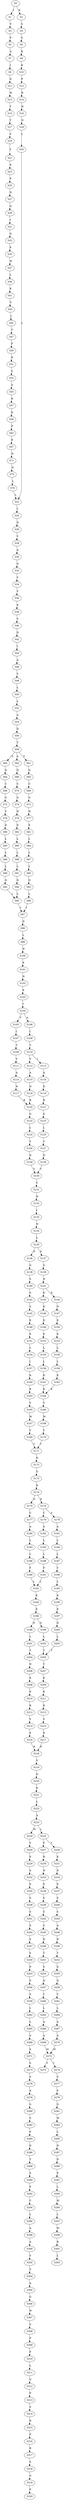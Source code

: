 strict digraph  {
	S0 -> S1 [ label = I ];
	S0 -> S2 [ label = K ];
	S1 -> S3 [ label = V ];
	S2 -> S4 [ label = S ];
	S3 -> S5 [ label = P ];
	S4 -> S6 [ label = S ];
	S5 -> S7 [ label = A ];
	S6 -> S8 [ label = R ];
	S7 -> S9 [ label = I ];
	S8 -> S10 [ label = R ];
	S9 -> S11 [ label = D ];
	S10 -> S12 [ label = P ];
	S11 -> S13 [ label = M ];
	S12 -> S14 [ label = R ];
	S13 -> S15 [ label = T ];
	S14 -> S16 [ label = H ];
	S15 -> S17 [ label = T ];
	S16 -> S18 [ label = N ];
	S17 -> S19 [ label = S ];
	S18 -> S20 [ label = L ];
	S19 -> S21 [ label = Y ];
	S20 -> S22 [ label = L ];
	S21 -> S23 [ label = E ];
	S22 -> S24 [ label = I ];
	S23 -> S25 [ label = P ];
	S24 -> S26 [ label = D ];
	S25 -> S27 [ label = N ];
	S26 -> S28 [ label = V ];
	S27 -> S29 [ label = Q ];
	S28 -> S30 [ label = A ];
	S29 -> S31 [ label = I ];
	S30 -> S32 [ label = G ];
	S31 -> S33 [ label = Q ];
	S32 -> S34 [ label = V ];
	S33 -> S35 [ label = E ];
	S34 -> S36 [ label = V ];
	S35 -> S37 [ label = M ];
	S36 -> S38 [ label = E ];
	S37 -> S39 [ label = L ];
	S38 -> S40 [ label = S ];
	S39 -> S41 [ label = K ];
	S40 -> S42 [ label = D ];
	S41 -> S43 [ label = V ];
	S42 -> S44 [ label = I ];
	S43 -> S45 [ label = I ];
	S44 -> S46 [ label = A ];
	S45 -> S47 [ label = T ];
	S46 -> S48 [ label = V ];
	S47 -> S49 [ label = P ];
	S48 -> S50 [ label = L ];
	S49 -> S51 [ label = R ];
	S50 -> S52 [ label = L ];
	S51 -> S53 [ label = S ];
	S52 -> S54 [ label = A ];
	S53 -> S55 [ label = S ];
	S54 -> S56 [ label = D ];
	S55 -> S57 [ label = R ];
	S56 -> S58 [ label = T ];
	S57 -> S59 [ label = K ];
	S58 -> S60 [ label = S ];
	S58 -> S61 [ label = T ];
	S58 -> S62 [ label = A ];
	S59 -> S63 [ label = P ];
	S60 -> S64 [ label = Q ];
	S61 -> S65 [ label = Q ];
	S62 -> S66 [ label = Q ];
	S63 -> S67 [ label = R ];
	S64 -> S68 [ label = C ];
	S65 -> S69 [ label = C ];
	S66 -> S70 [ label = C ];
	S67 -> S71 [ label = H ];
	S68 -> S72 [ label = G ];
	S69 -> S73 [ label = G ];
	S70 -> S74 [ label = G ];
	S71 -> S75 [ label = N ];
	S72 -> S76 [ label = Y ];
	S73 -> S77 [ label = H ];
	S74 -> S78 [ label = H ];
	S75 -> S79 [ label = L ];
	S76 -> S80 [ label = D ];
	S77 -> S81 [ label = E ];
	S78 -> S82 [ label = D ];
	S79 -> S22 [ label = L ];
	S80 -> S83 [ label = L ];
	S81 -> S84 [ label = L ];
	S82 -> S85 [ label = L ];
	S83 -> S86 [ label = L ];
	S84 -> S87 [ label = L ];
	S85 -> S88 [ label = L ];
	S86 -> S89 [ label = L ];
	S87 -> S90 [ label = L ];
	S88 -> S91 [ label = L ];
	S89 -> S92 [ label = Q ];
	S90 -> S93 [ label = Q ];
	S91 -> S94 [ label = Q ];
	S92 -> S95 [ label = L ];
	S93 -> S96 [ label = L ];
	S94 -> S95 [ label = L ];
	S95 -> S97 [ label = I ];
	S96 -> S97 [ label = I ];
	S97 -> S98 [ label = D ];
	S98 -> S99 [ label = L ];
	S99 -> S100 [ label = N ];
	S100 -> S101 [ label = E ];
	S101 -> S102 [ label = N ];
	S102 -> S103 [ label = E ];
	S103 -> S104 [ label = I ];
	S104 -> S105 [ label = T ];
	S104 -> S106 [ label = A ];
	S105 -> S107 [ label = I ];
	S106 -> S108 [ label = I ];
	S107 -> S109 [ label = T ];
	S108 -> S110 [ label = T ];
	S109 -> S111 [ label = V ];
	S110 -> S112 [ label = V ];
	S110 -> S113 [ label = I ];
	S111 -> S114 [ label = A ];
	S112 -> S115 [ label = A ];
	S113 -> S116 [ label = A ];
	S114 -> S117 [ label = N ];
	S115 -> S118 [ label = N ];
	S116 -> S119 [ label = D ];
	S117 -> S120 [ label = R ];
	S118 -> S120 [ label = R ];
	S119 -> S121 [ label = R ];
	S120 -> S122 [ label = G ];
	S121 -> S123 [ label = G ];
	S122 -> S124 [ label = L ];
	S123 -> S125 [ label = L ];
	S124 -> S126 [ label = V ];
	S125 -> S127 [ label = V ];
	S126 -> S128 [ label = D ];
	S127 -> S129 [ label = D ];
	S128 -> S130 [ label = V ];
	S129 -> S130 [ label = V ];
	S130 -> S131 [ label = C ];
	S131 -> S132 [ label = N ];
	S132 -> S133 [ label = I ];
	S133 -> S134 [ label = N ];
	S134 -> S135 [ label = L ];
	S135 -> S136 [ label = D ];
	S135 -> S137 [ label = E ];
	S136 -> S138 [ label = G ];
	S137 -> S139 [ label = G ];
	S138 -> S140 [ label = S ];
	S139 -> S141 [ label = N ];
	S140 -> S142 [ label = S ];
	S141 -> S143 [ label = K ];
	S141 -> S144 [ label = R ];
	S142 -> S145 [ label = S ];
	S143 -> S146 [ label = K ];
	S144 -> S147 [ label = N ];
	S145 -> S148 [ label = E ];
	S146 -> S149 [ label = E ];
	S147 -> S150 [ label = E ];
	S148 -> S151 [ label = E ];
	S149 -> S152 [ label = E ];
	S150 -> S153 [ label = E ];
	S151 -> S154 [ label = L ];
	S152 -> S155 [ label = L ];
	S153 -> S156 [ label = L ];
	S154 -> S157 [ label = I ];
	S155 -> S158 [ label = L ];
	S156 -> S159 [ label = L ];
	S157 -> S160 [ label = K ];
	S158 -> S161 [ label = K ];
	S159 -> S162 [ label = K ];
	S160 -> S163 [ label = K ];
	S161 -> S164 [ label = K ];
	S162 -> S164 [ label = K ];
	S163 -> S165 [ label = V ];
	S164 -> S166 [ label = V ];
	S165 -> S167 [ label = M ];
	S166 -> S168 [ label = M ];
	S167 -> S169 [ label = Y ];
	S168 -> S170 [ label = Y ];
	S169 -> S171 [ label = Y ];
	S170 -> S171 [ label = Y ];
	S171 -> S172 [ label = D ];
	S172 -> S173 [ label = G ];
	S173 -> S174 [ label = K ];
	S174 -> S175 [ label = D ];
	S174 -> S176 [ label = E ];
	S175 -> S177 [ label = C ];
	S176 -> S178 [ label = S ];
	S176 -> S179 [ label = C ];
	S177 -> S180 [ label = A ];
	S178 -> S181 [ label = A ];
	S179 -> S182 [ label = A ];
	S180 -> S183 [ label = L ];
	S181 -> S184 [ label = L ];
	S182 -> S185 [ label = L ];
	S183 -> S186 [ label = L ];
	S184 -> S187 [ label = L ];
	S185 -> S188 [ label = L ];
	S186 -> S189 [ label = F ];
	S187 -> S190 [ label = Y ];
	S188 -> S191 [ label = F ];
	S189 -> S192 [ label = L ];
	S190 -> S193 [ label = L ];
	S191 -> S192 [ label = L ];
	S192 -> S194 [ label = K ];
	S193 -> S195 [ label = K ];
	S194 -> S196 [ label = E ];
	S195 -> S197 [ label = E ];
	S196 -> S198 [ label = N ];
	S196 -> S199 [ label = D ];
	S197 -> S200 [ label = D ];
	S198 -> S201 [ label = L ];
	S199 -> S202 [ label = L ];
	S200 -> S203 [ label = L ];
	S201 -> S204 [ label = T ];
	S202 -> S205 [ label = T ];
	S203 -> S205 [ label = T ];
	S204 -> S206 [ label = N ];
	S205 -> S207 [ label = T ];
	S206 -> S208 [ label = E ];
	S207 -> S209 [ label = E ];
	S208 -> S210 [ label = E ];
	S209 -> S211 [ label = E ];
	S210 -> S212 [ label = K ];
	S211 -> S213 [ label = K ];
	S212 -> S214 [ label = V ];
	S213 -> S215 [ label = V ];
	S214 -> S216 [ label = E ];
	S215 -> S217 [ label = E ];
	S216 -> S218 [ label = R ];
	S217 -> S218 [ label = R ];
	S218 -> S219 [ label = V ];
	S219 -> S220 [ label = D ];
	S220 -> S221 [ label = K ];
	S221 -> S222 [ label = L ];
	S222 -> S223 [ label = A ];
	S223 -> S224 [ label = M ];
	S223 -> S225 [ label = L ];
	S224 -> S226 [ label = V ];
	S225 -> S227 [ label = F ];
	S225 -> S228 [ label = Y ];
	S226 -> S229 [ label = E ];
	S227 -> S230 [ label = R ];
	S228 -> S231 [ label = K ];
	S229 -> S232 [ label = S ];
	S230 -> S233 [ label = N ];
	S231 -> S234 [ label = D ];
	S232 -> S235 [ label = P ];
	S233 -> S236 [ label = P ];
	S234 -> S237 [ label = P ];
	S235 -> S238 [ label = S ];
	S236 -> S239 [ label = S ];
	S237 -> S240 [ label = S ];
	S238 -> S241 [ label = S ];
	S239 -> S242 [ label = S ];
	S240 -> S243 [ label = S ];
	S241 -> S244 [ label = S ];
	S242 -> S245 [ label = S ];
	S243 -> S246 [ label = A ];
	S244 -> S247 [ label = S ];
	S245 -> S248 [ label = D ];
	S246 -> S249 [ label = D ];
	S247 -> S250 [ label = S ];
	S248 -> S251 [ label = T ];
	S249 -> S252 [ label = T ];
	S250 -> S253 [ label = P ];
	S251 -> S254 [ label = S ];
	S252 -> S255 [ label = G ];
	S253 -> S256 [ label = S ];
	S254 -> S257 [ label = Q ];
	S255 -> S258 [ label = Q ];
	S256 -> S259 [ label = S ];
	S257 -> S260 [ label = Y ];
	S258 -> S261 [ label = Y ];
	S259 -> S262 [ label = L ];
	S260 -> S263 [ label = L ];
	S261 -> S264 [ label = L ];
	S262 -> S265 [ label = L ];
	S263 -> S266 [ label = A ];
	S264 -> S267 [ label = A ];
	S265 -> S268 [ label = S ];
	S266 -> S269 [ label = A ];
	S267 -> S270 [ label = A ];
	S268 -> S271 [ label = S ];
	S269 -> S272 [ label = M ];
	S270 -> S272 [ label = M ];
	S271 -> S273 [ label = S ];
	S272 -> S274 [ label = I ];
	S272 -> S275 [ label = V ];
	S273 -> S276 [ label = S ];
	S274 -> S277 [ label = C ];
	S276 -> S278 [ label = A ];
	S277 -> S279 [ label = F ];
	S278 -> S280 [ label = G ];
	S279 -> S281 [ label = G ];
	S280 -> S282 [ label = S ];
	S281 -> S283 [ label = M ];
	S282 -> S284 [ label = P ];
	S283 -> S285 [ label = L ];
	S284 -> S286 [ label = D ];
	S285 -> S287 [ label = N ];
	S286 -> S288 [ label = T ];
	S287 -> S289 [ label = D ];
	S288 -> S290 [ label = S ];
	S289 -> S291 [ label = P ];
	S290 -> S292 [ label = P ];
	S291 -> S293 [ label = L ];
	S292 -> S294 [ label = C ];
	S293 -> S295 [ label = M ];
	S294 -> S296 [ label = L ];
	S295 -> S297 [ label = L ];
	S296 -> S298 [ label = A ];
	S297 -> S299 [ label = M ];
	S298 -> S300 [ label = A ];
	S299 -> S301 [ label = R ];
	S300 -> S302 [ label = V ];
	S301 -> S303 [ label = L ];
	S302 -> S304 [ label = T ];
	S304 -> S305 [ label = A ];
	S305 -> S306 [ label = G ];
	S306 -> S307 [ label = W ];
	S307 -> S308 [ label = S ];
	S308 -> S309 [ label = P ];
	S309 -> S310 [ label = P ];
	S310 -> S311 [ label = L ];
	S311 -> S312 [ label = G ];
	S312 -> S313 [ label = P ];
	S313 -> S314 [ label = S ];
	S314 -> S315 [ label = R ];
	S315 -> S316 [ label = P ];
	S316 -> S317 [ label = R ];
	S317 -> S318 [ label = S ];
	S318 -> S319 [ label = G ];
	S319 -> S320 [ label = P ];
}
